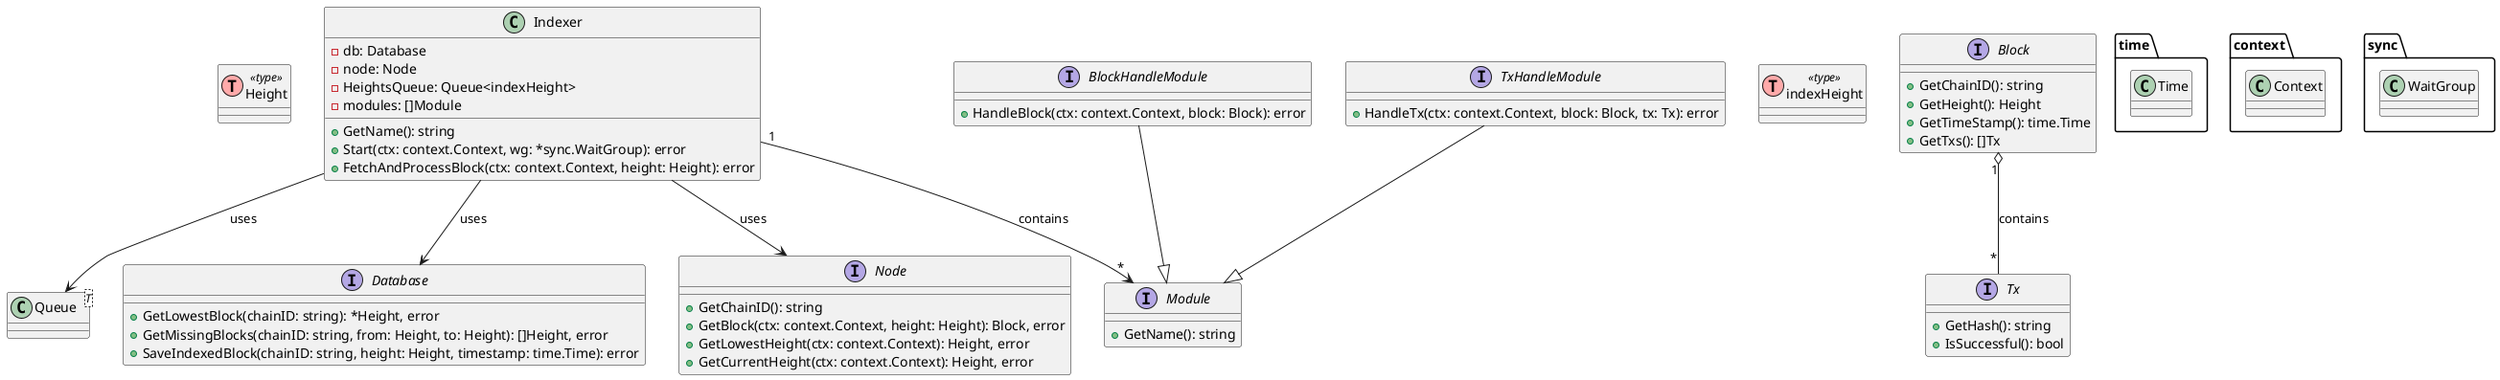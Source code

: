 @startuml
' External types
class time.Time
class context.Context
class sync.WaitGroup

' Height type alias
class Height << (T,#FFAAAA) type >>

' Queue generic class (simplified)
class Queue<T>

class indexHeight << (T,#FFAAAA) type >>

' Block interface
interface Block {
    + GetChainID(): string
    + GetHeight(): Height
    + GetTimeStamp(): time.Time
    + GetTxs(): []Tx
}

' Tx interface
interface Tx {
    + GetHash(): string
    + IsSuccessful(): bool
}

' Database interface
interface Database {
    + GetLowestBlock(chainID: string): *Height, error
    + GetMissingBlocks(chainID: string, from: Height, to: Height): []Height, error
    + SaveIndexedBlock(chainID: string, height: Height, timestamp: time.Time): error
}

' Node interface
interface Node {
    + GetChainID(): string
    + GetBlock(ctx: context.Context, height: Height): Block, error
    + GetLowestHeight(ctx: context.Context): Height, error
    + GetCurrentHeight(ctx: context.Context): Height, error
}

' Module interfaces
interface Module {
    + GetName(): string
}

interface BlockHandleModule {
    + HandleBlock(ctx: context.Context, block: Block): error
}

interface TxHandleModule {
    + HandleTx(ctx: context.Context, block: Block, tx: Tx): error
}

' Indexer struct
class Indexer {
    - db: Database
    - node: Node
    - HeightsQueue: Queue<indexHeight>
    - modules: []Module
    + GetName(): string
    + Start(ctx: context.Context, wg: *sync.WaitGroup): error
    + FetchAndProcessBlock(ctx: context.Context, height: Height): error
}

' Inheritance / Realization
BlockHandleModule --|> Module
TxHandleModule --|> Module

' Indexer composition/association
Indexer --> Database : uses
Indexer --> Node : uses
Indexer --> Queue : uses
Indexer "1" --> "*" Module : contains

' Block and Tx relationships
Block "1" o-- "*" Tx : contains

@enduml
